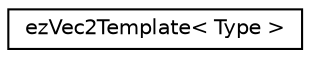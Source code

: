 digraph "Graphical Class Hierarchy"
{
 // LATEX_PDF_SIZE
  edge [fontname="Helvetica",fontsize="10",labelfontname="Helvetica",labelfontsize="10"];
  node [fontname="Helvetica",fontsize="10",shape=record];
  rankdir="LR";
  Node0 [label="ezVec2Template\< Type \>",height=0.2,width=0.4,color="black", fillcolor="white", style="filled",URL="$d1/df8/classez_vec2_template.htm",tooltip="A 2-component vector class."];
}
